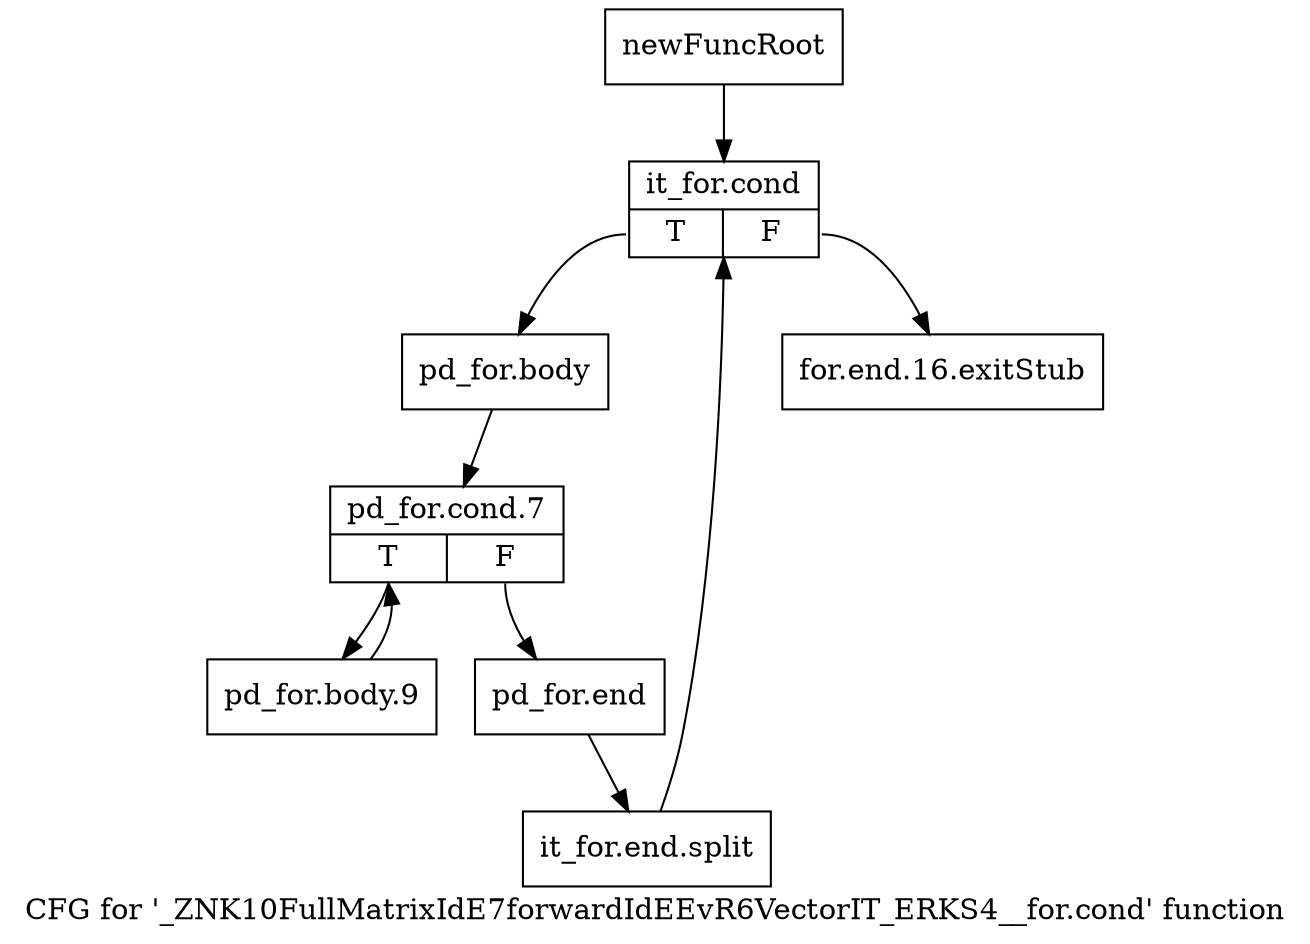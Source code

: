 digraph "CFG for '_ZNK10FullMatrixIdE7forwardIdEEvR6VectorIT_ERKS4__for.cond' function" {
	label="CFG for '_ZNK10FullMatrixIdE7forwardIdEEvR6VectorIT_ERKS4__for.cond' function";

	Node0x92b1900 [shape=record,label="{newFuncRoot}"];
	Node0x92b1900 -> Node0x92b19a0;
	Node0x92b1950 [shape=record,label="{for.end.16.exitStub}"];
	Node0x92b19a0 [shape=record,label="{it_for.cond|{<s0>T|<s1>F}}"];
	Node0x92b19a0:s0 -> Node0x92b19f0;
	Node0x92b19a0:s1 -> Node0x92b1950;
	Node0x92b19f0 [shape=record,label="{pd_for.body}"];
	Node0x92b19f0 -> Node0x92b1a40;
	Node0x92b1a40 [shape=record,label="{pd_for.cond.7|{<s0>T|<s1>F}}"];
	Node0x92b1a40:s0 -> Node0x92b1ae0;
	Node0x92b1a40:s1 -> Node0x92b1a90;
	Node0x92b1a90 [shape=record,label="{pd_for.end}"];
	Node0x92b1a90 -> Node0xb57fdc0;
	Node0xb57fdc0 [shape=record,label="{it_for.end.split}"];
	Node0xb57fdc0 -> Node0x92b19a0;
	Node0x92b1ae0 [shape=record,label="{pd_for.body.9}"];
	Node0x92b1ae0 -> Node0x92b1a40;
}
